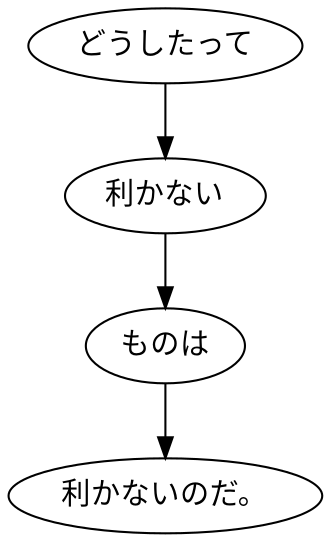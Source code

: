 digraph graph501 {
	node0 [label="どうしたって"];
	node1 [label="利かない"];
	node2 [label="ものは"];
	node3 [label="利かないのだ。"];
	node0 -> node1;
	node1 -> node2;
	node2 -> node3;
}
